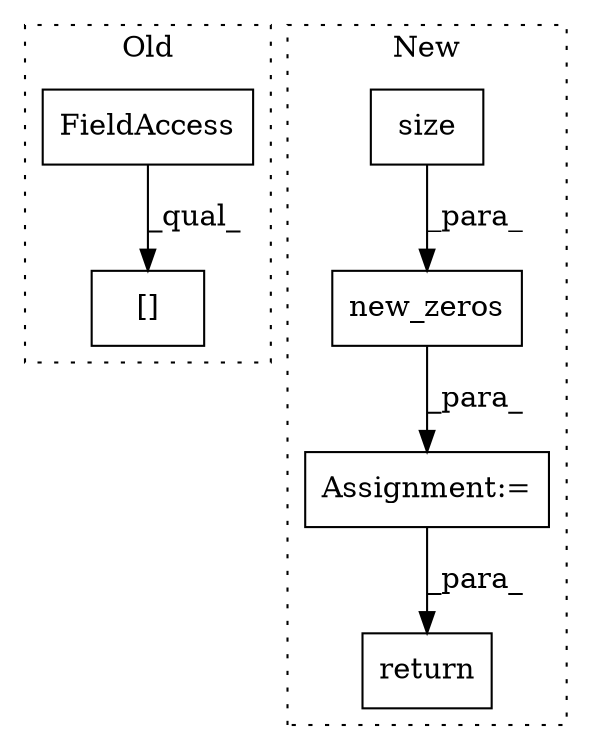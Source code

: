 digraph G {
subgraph cluster0 {
1 [label="[]" a="2" s="2739,2761" l="21,1" shape="box"];
4 [label="FieldAccess" a="22" s="2739" l="20" shape="box"];
label = "Old";
style="dotted";
}
subgraph cluster1 {
2 [label="new_zeros" a="32" s="4961,4980" l="10,1" shape="box"];
3 [label="Assignment:=" a="7" s="4945" l="1" shape="box"];
5 [label="return" a="41" s="5080" l="12" shape="box"];
6 [label="size" a="32" s="4125,4131" l="5,1" shape="box"];
label = "New";
style="dotted";
}
2 -> 3 [label="_para_"];
3 -> 5 [label="_para_"];
4 -> 1 [label="_qual_"];
6 -> 2 [label="_para_"];
}